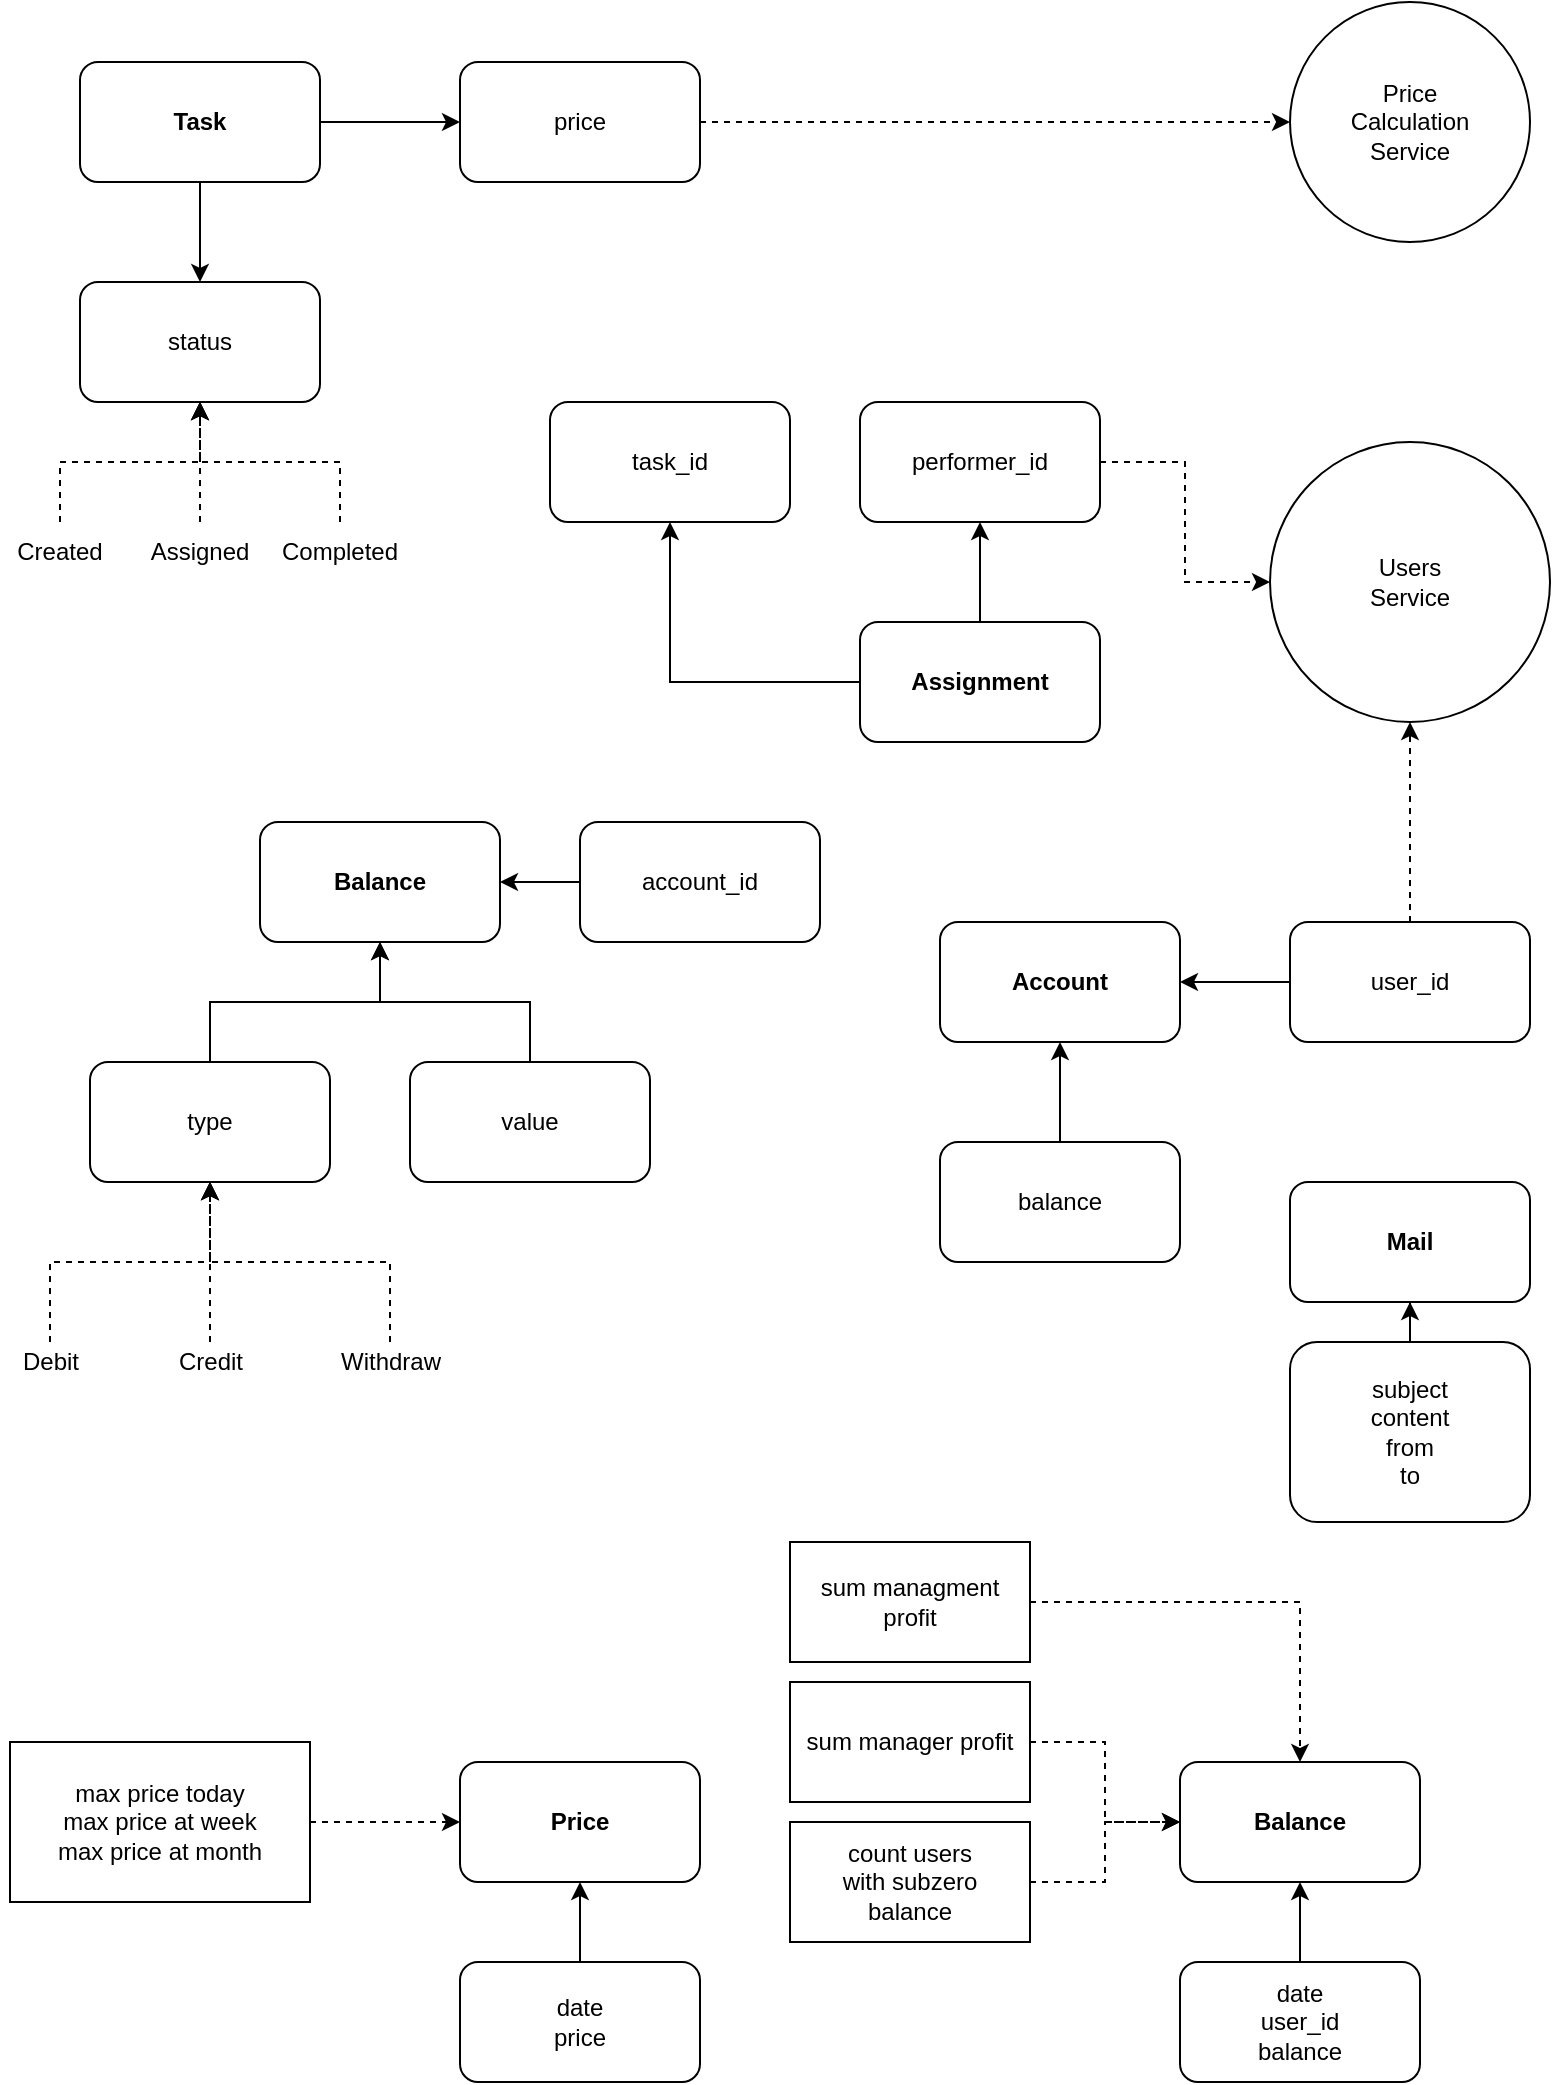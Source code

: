 <mxfile version="18.0.0" type="github">
  <diagram id="R2lEEEUBdFMjLlhIrx00" name="Page-1">
    <mxGraphModel dx="928" dy="1586" grid="1" gridSize="10" guides="1" tooltips="1" connect="1" arrows="1" fold="1" page="1" pageScale="1" pageWidth="850" pageHeight="1100" math="0" shadow="0" extFonts="Permanent Marker^https://fonts.googleapis.com/css?family=Permanent+Marker">
      <root>
        <mxCell id="0" />
        <mxCell id="1" parent="0" />
        <mxCell id="7aJthYfvoSi7rJQnL4Is-11" style="edgeStyle=orthogonalEdgeStyle;rounded=0;orthogonalLoop=1;jettySize=auto;html=1;" edge="1" parent="1" source="7aJthYfvoSi7rJQnL4Is-1" target="7aJthYfvoSi7rJQnL4Is-2">
          <mxGeometry relative="1" as="geometry" />
        </mxCell>
        <mxCell id="7aJthYfvoSi7rJQnL4Is-12" style="edgeStyle=orthogonalEdgeStyle;rounded=0;orthogonalLoop=1;jettySize=auto;html=1;" edge="1" parent="1" source="7aJthYfvoSi7rJQnL4Is-1" target="7aJthYfvoSi7rJQnL4Is-8">
          <mxGeometry relative="1" as="geometry" />
        </mxCell>
        <mxCell id="7aJthYfvoSi7rJQnL4Is-1" value="&lt;b&gt;Task&lt;/b&gt;" style="rounded=1;whiteSpace=wrap;html=1;" vertex="1" parent="1">
          <mxGeometry x="70" y="70" width="120" height="60" as="geometry" />
        </mxCell>
        <mxCell id="7aJthYfvoSi7rJQnL4Is-2" value="status" style="rounded=1;whiteSpace=wrap;html=1;" vertex="1" parent="1">
          <mxGeometry x="70" y="180" width="120" height="60" as="geometry" />
        </mxCell>
        <mxCell id="7aJthYfvoSi7rJQnL4Is-9" style="edgeStyle=orthogonalEdgeStyle;rounded=0;orthogonalLoop=1;jettySize=auto;html=1;entryX=0.5;entryY=1;entryDx=0;entryDy=0;" edge="1" parent="1" source="7aJthYfvoSi7rJQnL4Is-5" target="7aJthYfvoSi7rJQnL4Is-6">
          <mxGeometry relative="1" as="geometry" />
        </mxCell>
        <mxCell id="7aJthYfvoSi7rJQnL4Is-10" style="edgeStyle=orthogonalEdgeStyle;rounded=0;orthogonalLoop=1;jettySize=auto;html=1;" edge="1" parent="1" source="7aJthYfvoSi7rJQnL4Is-5" target="7aJthYfvoSi7rJQnL4Is-7">
          <mxGeometry relative="1" as="geometry" />
        </mxCell>
        <mxCell id="7aJthYfvoSi7rJQnL4Is-5" value="&lt;b&gt;Assignment&lt;/b&gt;" style="rounded=1;whiteSpace=wrap;html=1;" vertex="1" parent="1">
          <mxGeometry x="460" y="350" width="120" height="60" as="geometry" />
        </mxCell>
        <mxCell id="7aJthYfvoSi7rJQnL4Is-27" style="edgeStyle=orthogonalEdgeStyle;rounded=0;orthogonalLoop=1;jettySize=auto;html=1;dashed=1;" edge="1" parent="1" source="7aJthYfvoSi7rJQnL4Is-6" target="7aJthYfvoSi7rJQnL4Is-26">
          <mxGeometry relative="1" as="geometry" />
        </mxCell>
        <mxCell id="7aJthYfvoSi7rJQnL4Is-6" value="&lt;p&gt;&lt;/p&gt;&lt;p&gt;performer_id&lt;/p&gt;" style="rounded=1;whiteSpace=wrap;html=1;" vertex="1" parent="1">
          <mxGeometry x="460" y="240" width="120" height="60" as="geometry" />
        </mxCell>
        <mxCell id="7aJthYfvoSi7rJQnL4Is-7" value="task_id" style="rounded=1;whiteSpace=wrap;html=1;" vertex="1" parent="1">
          <mxGeometry x="305" y="240" width="120" height="60" as="geometry" />
        </mxCell>
        <mxCell id="7aJthYfvoSi7rJQnL4Is-15" style="edgeStyle=orthogonalEdgeStyle;rounded=0;orthogonalLoop=1;jettySize=auto;html=1;dashed=1;" edge="1" parent="1" source="7aJthYfvoSi7rJQnL4Is-8" target="7aJthYfvoSi7rJQnL4Is-13">
          <mxGeometry relative="1" as="geometry" />
        </mxCell>
        <mxCell id="7aJthYfvoSi7rJQnL4Is-8" value="price" style="rounded=1;whiteSpace=wrap;html=1;" vertex="1" parent="1">
          <mxGeometry x="260" y="70" width="120" height="60" as="geometry" />
        </mxCell>
        <mxCell id="7aJthYfvoSi7rJQnL4Is-13" value="&lt;div&gt;Price&lt;/div&gt;&lt;div&gt;Calculation&lt;/div&gt;&lt;div&gt;Service&lt;br&gt;&lt;/div&gt;" style="ellipse;whiteSpace=wrap;html=1;aspect=fixed;" vertex="1" parent="1">
          <mxGeometry x="675" y="40" width="120" height="120" as="geometry" />
        </mxCell>
        <mxCell id="7aJthYfvoSi7rJQnL4Is-20" style="edgeStyle=orthogonalEdgeStyle;rounded=0;orthogonalLoop=1;jettySize=auto;html=1;entryX=0.5;entryY=1;entryDx=0;entryDy=0;dashed=1;" edge="1" parent="1" source="7aJthYfvoSi7rJQnL4Is-17" target="7aJthYfvoSi7rJQnL4Is-2">
          <mxGeometry relative="1" as="geometry" />
        </mxCell>
        <mxCell id="7aJthYfvoSi7rJQnL4Is-17" value="Created" style="text;html=1;strokeColor=none;fillColor=none;align=center;verticalAlign=middle;whiteSpace=wrap;rounded=0;" vertex="1" parent="1">
          <mxGeometry x="30" y="300" width="60" height="30" as="geometry" />
        </mxCell>
        <mxCell id="7aJthYfvoSi7rJQnL4Is-21" style="edgeStyle=orthogonalEdgeStyle;rounded=0;orthogonalLoop=1;jettySize=auto;html=1;dashed=1;" edge="1" parent="1" source="7aJthYfvoSi7rJQnL4Is-18" target="7aJthYfvoSi7rJQnL4Is-2">
          <mxGeometry relative="1" as="geometry" />
        </mxCell>
        <mxCell id="7aJthYfvoSi7rJQnL4Is-18" value="Assigned" style="text;html=1;strokeColor=none;fillColor=none;align=center;verticalAlign=middle;whiteSpace=wrap;rounded=0;" vertex="1" parent="1">
          <mxGeometry x="100" y="300" width="60" height="30" as="geometry" />
        </mxCell>
        <mxCell id="7aJthYfvoSi7rJQnL4Is-22" style="edgeStyle=orthogonalEdgeStyle;rounded=0;orthogonalLoop=1;jettySize=auto;html=1;entryX=0.5;entryY=1;entryDx=0;entryDy=0;dashed=1;" edge="1" parent="1" source="7aJthYfvoSi7rJQnL4Is-19" target="7aJthYfvoSi7rJQnL4Is-2">
          <mxGeometry relative="1" as="geometry" />
        </mxCell>
        <mxCell id="7aJthYfvoSi7rJQnL4Is-19" value="Completed" style="text;html=1;strokeColor=none;fillColor=none;align=center;verticalAlign=middle;whiteSpace=wrap;rounded=0;" vertex="1" parent="1">
          <mxGeometry x="170" y="300" width="60" height="30" as="geometry" />
        </mxCell>
        <mxCell id="7aJthYfvoSi7rJQnL4Is-26" value="&lt;div&gt;Users&lt;/div&gt;&lt;div&gt;Service&lt;br&gt;&lt;/div&gt;" style="ellipse;whiteSpace=wrap;html=1;aspect=fixed;" vertex="1" parent="1">
          <mxGeometry x="665" y="260" width="140" height="140" as="geometry" />
        </mxCell>
        <mxCell id="7aJthYfvoSi7rJQnL4Is-37" value="" style="edgeStyle=orthogonalEdgeStyle;rounded=0;orthogonalLoop=1;jettySize=auto;html=1;" edge="1" parent="1" source="7aJthYfvoSi7rJQnL4Is-28" target="7aJthYfvoSi7rJQnL4Is-30">
          <mxGeometry relative="1" as="geometry" />
        </mxCell>
        <mxCell id="7aJthYfvoSi7rJQnL4Is-28" value="account_id" style="rounded=1;whiteSpace=wrap;html=1;" vertex="1" parent="1">
          <mxGeometry x="320" y="450" width="120" height="60" as="geometry" />
        </mxCell>
        <mxCell id="7aJthYfvoSi7rJQnL4Is-30" value="Balance" style="rounded=1;whiteSpace=wrap;html=1;fontStyle=1" vertex="1" parent="1">
          <mxGeometry x="160" y="450" width="120" height="60" as="geometry" />
        </mxCell>
        <mxCell id="7aJthYfvoSi7rJQnL4Is-38" value="" style="edgeStyle=orthogonalEdgeStyle;rounded=0;orthogonalLoop=1;jettySize=auto;html=1;" edge="1" parent="1" source="7aJthYfvoSi7rJQnL4Is-35" target="7aJthYfvoSi7rJQnL4Is-30">
          <mxGeometry relative="1" as="geometry" />
        </mxCell>
        <mxCell id="7aJthYfvoSi7rJQnL4Is-35" value="type" style="rounded=1;whiteSpace=wrap;html=1;" vertex="1" parent="1">
          <mxGeometry x="75" y="570" width="120" height="60" as="geometry" />
        </mxCell>
        <mxCell id="7aJthYfvoSi7rJQnL4Is-39" style="edgeStyle=orthogonalEdgeStyle;rounded=0;orthogonalLoop=1;jettySize=auto;html=1;" edge="1" parent="1" source="7aJthYfvoSi7rJQnL4Is-36" target="7aJthYfvoSi7rJQnL4Is-30">
          <mxGeometry relative="1" as="geometry" />
        </mxCell>
        <mxCell id="7aJthYfvoSi7rJQnL4Is-36" value="value" style="rounded=1;whiteSpace=wrap;html=1;" vertex="1" parent="1">
          <mxGeometry x="235" y="570" width="120" height="60" as="geometry" />
        </mxCell>
        <mxCell id="7aJthYfvoSi7rJQnL4Is-44" style="edgeStyle=orthogonalEdgeStyle;rounded=0;orthogonalLoop=1;jettySize=auto;html=1;entryX=0.5;entryY=1;entryDx=0;entryDy=0;dashed=1;" edge="1" parent="1" source="7aJthYfvoSi7rJQnL4Is-41" target="7aJthYfvoSi7rJQnL4Is-35">
          <mxGeometry relative="1" as="geometry" />
        </mxCell>
        <mxCell id="7aJthYfvoSi7rJQnL4Is-41" value="Debit" style="text;html=1;align=center;verticalAlign=middle;resizable=0;points=[];autosize=1;strokeColor=none;fillColor=none;" vertex="1" parent="1">
          <mxGeometry x="30" y="710" width="50" height="20" as="geometry" />
        </mxCell>
        <mxCell id="7aJthYfvoSi7rJQnL4Is-45" style="edgeStyle=orthogonalEdgeStyle;rounded=0;orthogonalLoop=1;jettySize=auto;html=1;dashed=1;" edge="1" parent="1" source="7aJthYfvoSi7rJQnL4Is-42" target="7aJthYfvoSi7rJQnL4Is-35">
          <mxGeometry relative="1" as="geometry" />
        </mxCell>
        <mxCell id="7aJthYfvoSi7rJQnL4Is-42" value="Credit" style="text;html=1;align=center;verticalAlign=middle;resizable=0;points=[];autosize=1;strokeColor=none;fillColor=none;" vertex="1" parent="1">
          <mxGeometry x="110" y="710" width="50" height="20" as="geometry" />
        </mxCell>
        <mxCell id="7aJthYfvoSi7rJQnL4Is-46" style="edgeStyle=orthogonalEdgeStyle;rounded=0;orthogonalLoop=1;jettySize=auto;html=1;dashed=1;" edge="1" parent="1" source="7aJthYfvoSi7rJQnL4Is-43" target="7aJthYfvoSi7rJQnL4Is-35">
          <mxGeometry relative="1" as="geometry" />
        </mxCell>
        <mxCell id="7aJthYfvoSi7rJQnL4Is-43" value="Withdraw" style="text;html=1;align=center;verticalAlign=middle;resizable=0;points=[];autosize=1;strokeColor=none;fillColor=none;" vertex="1" parent="1">
          <mxGeometry x="190" y="710" width="70" height="20" as="geometry" />
        </mxCell>
        <mxCell id="7aJthYfvoSi7rJQnL4Is-47" value="&lt;b&gt;Account&lt;/b&gt;" style="rounded=1;whiteSpace=wrap;html=1;" vertex="1" parent="1">
          <mxGeometry x="500" y="500" width="120" height="60" as="geometry" />
        </mxCell>
        <mxCell id="7aJthYfvoSi7rJQnL4Is-52" value="" style="edgeStyle=orthogonalEdgeStyle;rounded=0;orthogonalLoop=1;jettySize=auto;html=1;" edge="1" parent="1" source="7aJthYfvoSi7rJQnL4Is-48" target="7aJthYfvoSi7rJQnL4Is-47">
          <mxGeometry relative="1" as="geometry" />
        </mxCell>
        <mxCell id="7aJthYfvoSi7rJQnL4Is-54" style="edgeStyle=orthogonalEdgeStyle;rounded=0;orthogonalLoop=1;jettySize=auto;html=1;dashed=1;" edge="1" parent="1" source="7aJthYfvoSi7rJQnL4Is-48" target="7aJthYfvoSi7rJQnL4Is-26">
          <mxGeometry relative="1" as="geometry" />
        </mxCell>
        <mxCell id="7aJthYfvoSi7rJQnL4Is-48" value="user_id" style="rounded=1;whiteSpace=wrap;html=1;" vertex="1" parent="1">
          <mxGeometry x="675" y="500" width="120" height="60" as="geometry" />
        </mxCell>
        <mxCell id="7aJthYfvoSi7rJQnL4Is-51" value="" style="edgeStyle=orthogonalEdgeStyle;rounded=0;orthogonalLoop=1;jettySize=auto;html=1;" edge="1" parent="1" source="7aJthYfvoSi7rJQnL4Is-49" target="7aJthYfvoSi7rJQnL4Is-47">
          <mxGeometry relative="1" as="geometry" />
        </mxCell>
        <mxCell id="7aJthYfvoSi7rJQnL4Is-49" value="balance" style="whiteSpace=wrap;html=1;rounded=1;" vertex="1" parent="1">
          <mxGeometry x="500" y="610" width="120" height="60" as="geometry" />
        </mxCell>
        <mxCell id="7aJthYfvoSi7rJQnL4Is-66" style="edgeStyle=orthogonalEdgeStyle;rounded=0;orthogonalLoop=1;jettySize=auto;html=1;" edge="1" parent="1" source="7aJthYfvoSi7rJQnL4Is-57" target="7aJthYfvoSi7rJQnL4Is-64">
          <mxGeometry relative="1" as="geometry" />
        </mxCell>
        <mxCell id="7aJthYfvoSi7rJQnL4Is-57" value="date&lt;br&gt;&lt;div&gt;price&lt;/div&gt;" style="rounded=1;whiteSpace=wrap;html=1;" vertex="1" parent="1">
          <mxGeometry x="260" y="1020" width="120" height="60" as="geometry" />
        </mxCell>
        <mxCell id="7aJthYfvoSi7rJQnL4Is-67" style="edgeStyle=orthogonalEdgeStyle;rounded=0;orthogonalLoop=1;jettySize=auto;html=1;" edge="1" parent="1" source="7aJthYfvoSi7rJQnL4Is-59" target="7aJthYfvoSi7rJQnL4Is-65">
          <mxGeometry relative="1" as="geometry" />
        </mxCell>
        <mxCell id="7aJthYfvoSi7rJQnL4Is-59" value="&lt;div&gt;date&lt;br&gt;&lt;/div&gt;&lt;div&gt;user_id&lt;/div&gt;&lt;div&gt;balance&lt;br&gt;&lt;/div&gt;" style="rounded=1;whiteSpace=wrap;html=1;" vertex="1" parent="1">
          <mxGeometry x="620" y="1020" width="120" height="60" as="geometry" />
        </mxCell>
        <mxCell id="7aJthYfvoSi7rJQnL4Is-77" style="edgeStyle=orthogonalEdgeStyle;rounded=0;orthogonalLoop=1;jettySize=auto;html=1;dashed=1;" edge="1" parent="1" source="7aJthYfvoSi7rJQnL4Is-60" target="7aJthYfvoSi7rJQnL4Is-65">
          <mxGeometry relative="1" as="geometry" />
        </mxCell>
        <mxCell id="7aJthYfvoSi7rJQnL4Is-60" value="&lt;div&gt;count users&lt;/div&gt;&lt;div&gt;with subzero&lt;/div&gt;&lt;div&gt;balance&lt;br&gt;&lt;/div&gt;" style="whiteSpace=wrap;html=1;" vertex="1" parent="1">
          <mxGeometry x="425" y="950" width="120" height="60" as="geometry" />
        </mxCell>
        <mxCell id="7aJthYfvoSi7rJQnL4Is-75" style="edgeStyle=orthogonalEdgeStyle;rounded=0;orthogonalLoop=1;jettySize=auto;html=1;dashed=1;" edge="1" parent="1" source="7aJthYfvoSi7rJQnL4Is-61" target="7aJthYfvoSi7rJQnL4Is-65">
          <mxGeometry relative="1" as="geometry" />
        </mxCell>
        <mxCell id="7aJthYfvoSi7rJQnL4Is-61" value="sum manager profit" style="whiteSpace=wrap;html=1;" vertex="1" parent="1">
          <mxGeometry x="425" y="880" width="120" height="60" as="geometry" />
        </mxCell>
        <mxCell id="7aJthYfvoSi7rJQnL4Is-76" style="edgeStyle=orthogonalEdgeStyle;rounded=0;orthogonalLoop=1;jettySize=auto;html=1;dashed=1;" edge="1" parent="1" source="7aJthYfvoSi7rJQnL4Is-62" target="7aJthYfvoSi7rJQnL4Is-65">
          <mxGeometry relative="1" as="geometry" />
        </mxCell>
        <mxCell id="7aJthYfvoSi7rJQnL4Is-62" value="sum managment profit" style="whiteSpace=wrap;html=1;" vertex="1" parent="1">
          <mxGeometry x="425" y="810" width="120" height="60" as="geometry" />
        </mxCell>
        <mxCell id="7aJthYfvoSi7rJQnL4Is-68" style="edgeStyle=orthogonalEdgeStyle;rounded=0;orthogonalLoop=1;jettySize=auto;html=1;dashed=1;" edge="1" parent="1" source="7aJthYfvoSi7rJQnL4Is-63" target="7aJthYfvoSi7rJQnL4Is-64">
          <mxGeometry relative="1" as="geometry" />
        </mxCell>
        <mxCell id="7aJthYfvoSi7rJQnL4Is-63" value="&lt;div&gt;max price today&lt;/div&gt;&lt;div&gt;max price at week&lt;/div&gt;&lt;div&gt;max price at month&lt;br&gt;&lt;/div&gt;" style="whiteSpace=wrap;html=1;" vertex="1" parent="1">
          <mxGeometry x="35" y="910" width="150" height="80" as="geometry" />
        </mxCell>
        <mxCell id="7aJthYfvoSi7rJQnL4Is-64" value="Price" style="rounded=1;whiteSpace=wrap;html=1;fontStyle=1" vertex="1" parent="1">
          <mxGeometry x="260" y="920" width="120" height="60" as="geometry" />
        </mxCell>
        <mxCell id="7aJthYfvoSi7rJQnL4Is-65" value="Balance" style="rounded=1;whiteSpace=wrap;html=1;fontStyle=1" vertex="1" parent="1">
          <mxGeometry x="620" y="920" width="120" height="60" as="geometry" />
        </mxCell>
        <mxCell id="7aJthYfvoSi7rJQnL4Is-78" value="&lt;div&gt;Mail&lt;/div&gt;" style="rounded=1;whiteSpace=wrap;html=1;fontStyle=1" vertex="1" parent="1">
          <mxGeometry x="675" y="630" width="120" height="60" as="geometry" />
        </mxCell>
        <mxCell id="7aJthYfvoSi7rJQnL4Is-81" style="edgeStyle=orthogonalEdgeStyle;rounded=0;orthogonalLoop=1;jettySize=auto;html=1;" edge="1" parent="1" source="7aJthYfvoSi7rJQnL4Is-80" target="7aJthYfvoSi7rJQnL4Is-78">
          <mxGeometry relative="1" as="geometry" />
        </mxCell>
        <mxCell id="7aJthYfvoSi7rJQnL4Is-80" value="&lt;div&gt;subject&lt;/div&gt;&lt;div&gt;content&lt;/div&gt;&lt;div&gt;from&lt;/div&gt;&lt;div&gt;to&lt;br&gt;&lt;/div&gt;" style="rounded=1;whiteSpace=wrap;html=1;" vertex="1" parent="1">
          <mxGeometry x="675" y="710" width="120" height="90" as="geometry" />
        </mxCell>
      </root>
    </mxGraphModel>
  </diagram>
</mxfile>
